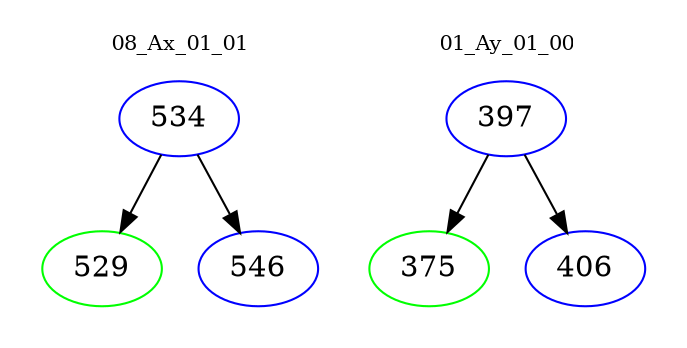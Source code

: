 digraph{
subgraph cluster_0 {
color = white
label = "08_Ax_01_01";
fontsize=10;
T0_534 [label="534", color="blue"]
T0_534 -> T0_529 [color="black"]
T0_529 [label="529", color="green"]
T0_534 -> T0_546 [color="black"]
T0_546 [label="546", color="blue"]
}
subgraph cluster_1 {
color = white
label = "01_Ay_01_00";
fontsize=10;
T1_397 [label="397", color="blue"]
T1_397 -> T1_375 [color="black"]
T1_375 [label="375", color="green"]
T1_397 -> T1_406 [color="black"]
T1_406 [label="406", color="blue"]
}
}
